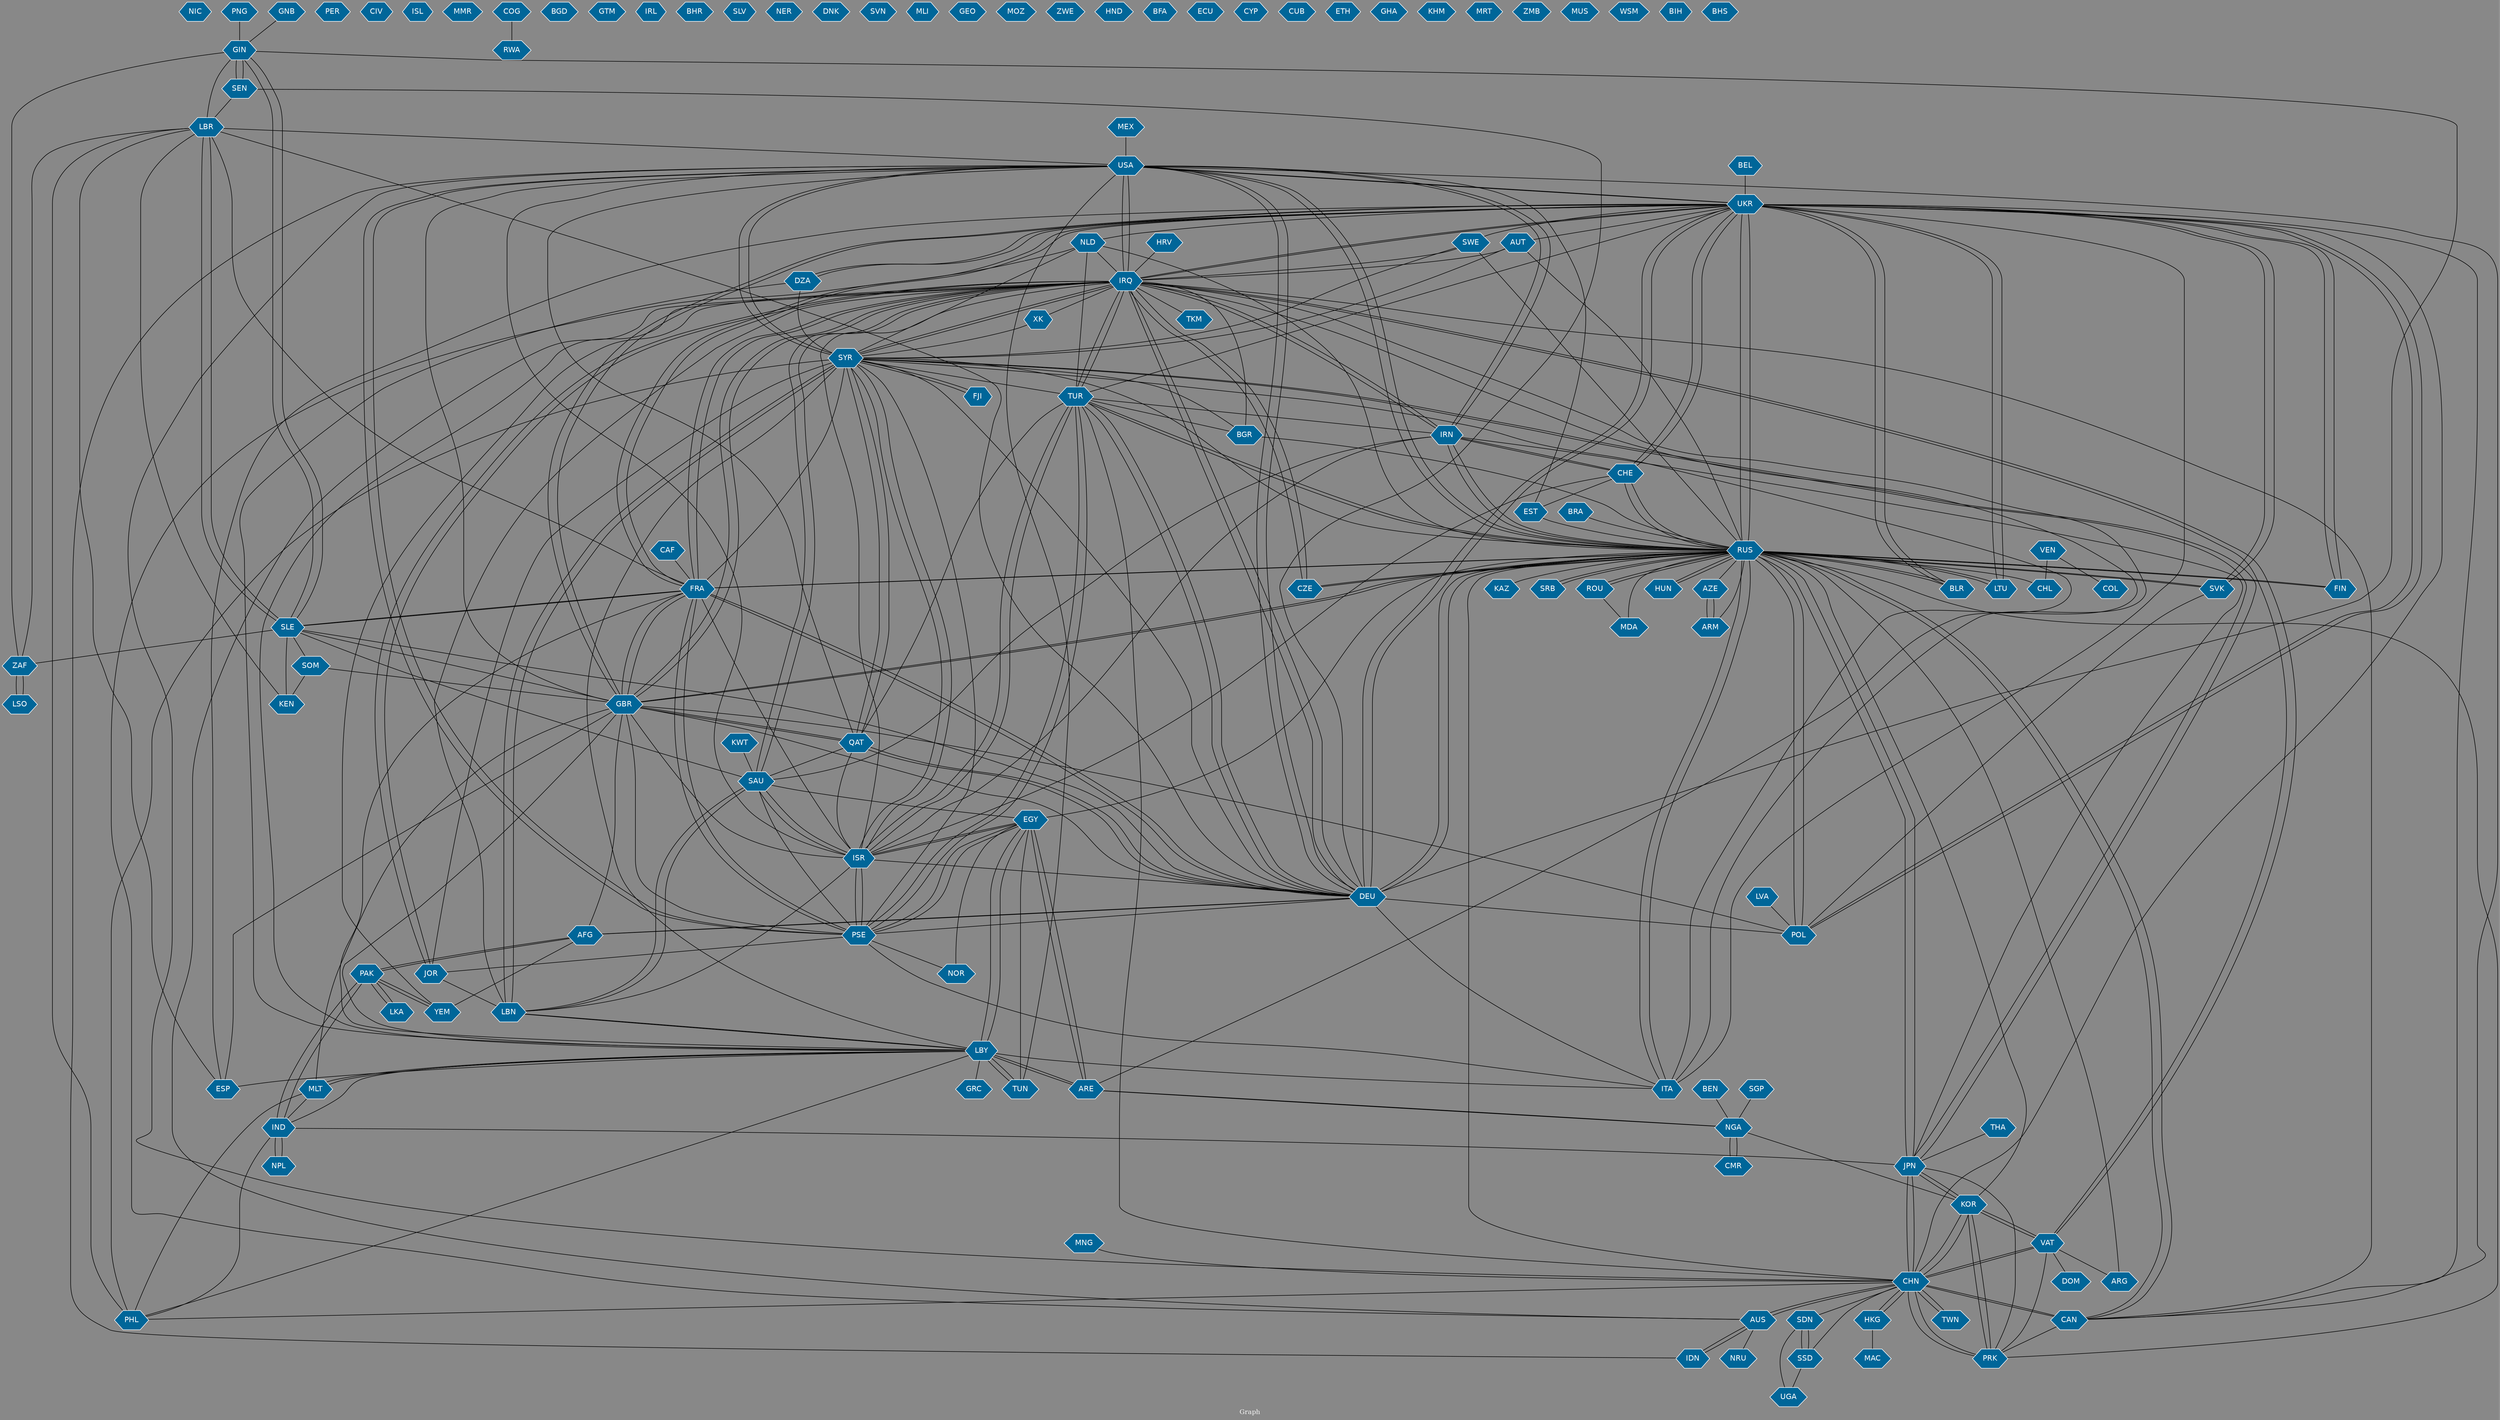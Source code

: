 // Countries together in item graph
graph {
	graph [bgcolor="#888888" fontcolor=white fontsize=12 label="Graph" outputorder=edgesfirst overlap=prism]
	node [color=white fillcolor="#006699" fontcolor=white fontname=Helvetica shape=hexagon style=filled]
	edge [arrowhead=open color=black fontcolor=white fontname=Courier fontsize=12]
		NIC [label=NIC]
		GIN [label=GIN]
		SEN [label=SEN]
		UKR [label=UKR]
		SDN [label=SDN]
		SSD [label=SSD]
		IRN [label=IRN]
		IRQ [label=IRQ]
		NLD [label=NLD]
		TUR [label=TUR]
		SYR [label=SYR]
		LBN [label=LBN]
		ISR [label=ISR]
		PSE [label=PSE]
		LBY [label=LBY]
		PAK [label=PAK]
		RUS [label=RUS]
		FRA [label=FRA]
		DEU [label=DEU]
		IND [label=IND]
		HUN [label=HUN]
		PRK [label=PRK]
		PER [label=PER]
		BRA [label=BRA]
		AFG [label=AFG]
		GBR [label=GBR]
		USA [label=USA]
		ZAF [label=ZAF]
		LSO [label=LSO]
		SAU [label=SAU]
		VEN [label=VEN]
		LBR [label=LBR]
		CHN [label=CHN]
		CIV [label=CIV]
		HKG [label=HKG]
		ISL [label=ISL]
		ITA [label=ITA]
		SLE [label=SLE]
		YEM [label=YEM]
		SOM [label=SOM]
		MMR [label=MMR]
		VAT [label=VAT]
		COG [label=COG]
		EGY [label=EGY]
		JPN [label=JPN]
		TKM [label=TKM]
		THA [label=THA]
		ROU [label=ROU]
		POL [label=POL]
		LKA [label=LKA]
		FIN [label=FIN]
		COL [label=COL]
		MLT [label=MLT]
		BGD [label=BGD]
		CHL [label=CHL]
		PHL [label=PHL]
		IDN [label=IDN]
		NGA [label=NGA]
		GTM [label=GTM]
		ARG [label=ARG]
		BLR [label=BLR]
		CAN [label=CAN]
		ESP [label=ESP]
		TWN [label=TWN]
		CAF [label=CAF]
		IRL [label=IRL]
		DZA [label=DZA]
		LTU [label=LTU]
		JOR [label=JOR]
		TUN [label=TUN]
		BGR [label=BGR]
		KAZ [label=KAZ]
		QAT [label=QAT]
		AUS [label=AUS]
		CHE [label=CHE]
		SGP [label=SGP]
		AUT [label=AUT]
		MNG [label=MNG]
		SWE [label=SWE]
		BHR [label=BHR]
		SLV [label=SLV]
		NER [label=NER]
		DNK [label=DNK]
		AZE [label=AZE]
		ARM [label=ARM]
		SVK [label=SVK]
		CZE [label=CZE]
		KEN [label=KEN]
		HRV [label=HRV]
		SVN [label=SVN]
		MLI [label=MLI]
		GRC [label=GRC]
		CMR [label=CMR]
		KOR [label=KOR]
		ARE [label=ARE]
		MAC [label=MAC]
		GEO [label=GEO]
		MOZ [label=MOZ]
		NOR [label=NOR]
		ZWE [label=ZWE]
		KWT [label=KWT]
		DOM [label=DOM]
		XK [label=XK]
		HND [label=HND]
		BFA [label=BFA]
		RWA [label=RWA]
		ECU [label=ECU]
		MDA [label=MDA]
		CYP [label=CYP]
		NPL [label=NPL]
		CUB [label=CUB]
		MEX [label=MEX]
		BEL [label=BEL]
		ETH [label=ETH]
		GHA [label=GHA]
		PNG [label=PNG]
		KHM [label=KHM]
		MRT [label=MRT]
		FJI [label=FJI]
		UGA [label=UGA]
		LVA [label=LVA]
		BEN [label=BEN]
		ZMB [label=ZMB]
		NRU [label=NRU]
		MUS [label=MUS]
		SRB [label=SRB]
		GNB [label=GNB]
		WSM [label=WSM]
		BIH [label=BIH]
		EST [label=EST]
		BHS [label=BHS]
			SVK -- RUS [weight=4]
			CAF -- FRA [weight=1]
			IRQ -- DEU [weight=3]
			IND -- JPN [weight=3]
			USA -- PSE [weight=2]
			TUR -- QAT [weight=2]
			GBR -- ISR [weight=1]
			CHN -- PRK [weight=1]
			COG -- RWA [weight=1]
			UKR -- AUT [weight=1]
			SEN -- DEU [weight=1]
			CHN -- SDN [weight=1]
			USA -- UKR [weight=3]
			DEU -- POL [weight=1]
			ISR -- QAT [weight=2]
			KOR -- PRK [weight=1]
			IRN -- IRQ [weight=5]
			USA -- IRQ [weight=18]
			TUR -- BGR [weight=1]
			AUT -- IRQ [weight=1]
			EGY -- PSE [weight=19]
			SEN -- LBR [weight=1]
			PSE -- SAU [weight=3]
			ESP -- UKR [weight=1]
			TUN -- LBY [weight=2]
			KOR -- VAT [weight=3]
			USA -- SYR [weight=4]
			CAN -- CHN [weight=10]
			BEL -- UKR [weight=2]
			PSE -- EGY [weight=18]
			MNG -- CHN [weight=1]
			LBN -- SYR [weight=6]
			ZAF -- LSO [weight=2]
			RUS -- SRB [weight=1]
			TUR -- IRQ [weight=5]
			AFG -- YEM [weight=2]
			PSE -- USA [weight=3]
			ARE -- LBY [weight=1]
			FRA -- DEU [weight=3]
			FRA -- LBR [weight=1]
			IDN -- AUS [weight=1]
			PHL -- LBR [weight=1]
			IRN -- RUS [weight=2]
			TUR -- PSE [weight=4]
			LBY -- FRA [weight=1]
			UKR -- SVK [weight=1]
			LTU -- UKR [weight=2]
			NLD -- AUS [weight=2]
			MEX -- USA [weight=1]
			CHN -- CAN [weight=3]
			VAT -- CHN [weight=3]
			QAT -- DEU [weight=1]
			FRA -- RUS [weight=4]
			GBR -- RUS [weight=2]
			RUS -- ARG [weight=1]
			POL -- RUS [weight=5]
			DZA -- UKR [weight=1]
			GIN -- LBR [weight=5]
			LBY -- ITA [weight=1]
			NPL -- IND [weight=2]
			SYR -- USA [weight=6]
			SYR -- IRQ [weight=5]
			RUS -- JPN [weight=7]
			IRQ -- AUS [weight=1]
			ISR -- SYR [weight=2]
			LBY -- PHL [weight=1]
			RUS -- FRA [weight=2]
			IRQ -- USA [weight=19]
			HKG -- MAC [weight=1]
			FRA -- IRQ [weight=3]
			RUS -- SVK [weight=1]
			QAT -- SYR [weight=1]
			RUS -- ROU [weight=1]
			SOM -- KEN [weight=1]
			DEU -- LBR [weight=1]
			EGY -- NOR [weight=1]
			RUS -- BLR [weight=2]
			IRQ -- BGR [weight=1]
			TUR -- IRN [weight=1]
			POL -- UKR [weight=1]
			LBY -- IND [weight=1]
			IND -- PHL [weight=1]
			PRK -- VAT [weight=1]
			PRK -- RUS [weight=1]
			TUR -- RUS [weight=1]
			UKR -- DZA [weight=1]
			IND -- NPL [weight=2]
			SLE -- ZAF [weight=1]
			SLE -- LBR [weight=10]
			IRQ -- XK [weight=1]
			ARE -- NGA [weight=1]
			BRA -- RUS [weight=1]
			TUR -- ISR [weight=3]
			RUS -- TUR [weight=3]
			CHN -- TUR [weight=1]
			PSE -- FRA [weight=2]
			TUR -- DEU [weight=2]
			CHN -- VAT [weight=2]
			SYR -- QAT [weight=1]
			UKR -- IRQ [weight=2]
			IND -- PAK [weight=4]
			CAN -- RUS [weight=1]
			ISR -- IRN [weight=1]
			SYR -- LBN [weight=9]
			MLT -- LBY [weight=1]
			RUS -- IRN [weight=1]
			SSD -- UGA [weight=1]
			XK -- SYR [weight=1]
			USA -- IRN [weight=2]
			ISR -- SAU [weight=2]
			PAK -- LKA [weight=2]
			AUT -- SYR [weight=1]
			EGY -- ISR [weight=4]
			ISR -- TUR [weight=4]
			GBR -- LBY [weight=2]
			JPN -- PRK [weight=1]
			BLR -- UKR [weight=3]
			CHN -- JPN [weight=4]
			GIN -- SLE [weight=4]
			KWT -- SAU [weight=1]
			IRQ -- SAU [weight=1]
			IRQ -- SYR [weight=1]
			PSE -- ISR [weight=89]
			ISR -- USA [weight=2]
			LBN -- LBY [weight=1]
			MLT -- IND [weight=1]
			AUS -- IDN [weight=1]
			VEN -- CHL [weight=2]
			PNG -- GIN [weight=2]
			RUS -- FIN [weight=6]
			BGR -- RUS [weight=1]
			ISR -- PSE [weight=95]
			SAU -- IRQ [weight=1]
			RUS -- CHL [weight=1]
			SGP -- NGA [weight=2]
			NLD -- RUS [weight=3]
			GIN -- DEU [weight=1]
			SRB -- RUS [weight=1]
			SYR -- JOR [weight=1]
			ARE -- IRQ [weight=1]
			DEU -- IRQ [weight=9]
			KEN -- SLE [weight=2]
			BEN -- NGA [weight=1]
			LBY -- MLT [weight=1]
			CHN -- SSD [weight=1]
			PRK -- KOR [weight=2]
			NLD -- SYR [weight=1]
			IRN -- SAU [weight=4]
			MLT -- GBR [weight=1]
			LBY -- EGY [weight=4]
			DEU -- SLE [weight=1]
			PSE -- NOR [weight=1]
			USA -- DEU [weight=1]
			NGA -- KOR [weight=1]
			LKA -- PAK [weight=1]
			UKR -- DEU [weight=18]
			EGY -- ARE [weight=2]
			USA -- CAN [weight=1]
			LBY -- LBN [weight=1]
			SSD -- SDN [weight=6]
			UKR -- CHN [weight=1]
			JPN -- KOR [weight=2]
			IRQ -- YEM [weight=2]
			IRQ -- VAT [weight=2]
			SYR -- BGR [weight=1]
			IRQ -- ITA [weight=3]
			CHE -- UKR [weight=1]
			SAU -- LBN [weight=2]
			ROU -- RUS [weight=1]
			FIN -- RUS [weight=7]
			USA -- CHN [weight=1]
			LBR -- SLE [weight=5]
			FRA -- UKR [weight=3]
			GNB -- GIN [weight=1]
			CHN -- HKG [weight=3]
			IRQ -- GBR [weight=1]
			SYR -- TUR [weight=1]
			CHE -- RUS [weight=3]
			IRQ -- TKM [weight=1]
			SLE -- GBR [weight=2]
			SYR -- DEU [weight=2]
			DEU -- GBR [weight=2]
			SYR -- ISR [weight=2]
			VAT -- ARG [weight=1]
			RUS -- DEU [weight=7]
			LBR -- USA [weight=2]
			EST -- RUS [weight=1]
			PSE -- JOR [weight=3]
			PAK -- IND [weight=1]
			PAK -- YEM [weight=1]
			SLE -- FRA [weight=1]
			PSE -- ITA [weight=1]
			AUT -- RUS [weight=1]
			QAT -- USA [weight=1]
			ARM -- RUS [weight=1]
			ZAF -- LBR [weight=1]
			CZE -- IRQ [weight=1]
			CHN -- AUS [weight=3]
			CHN -- TWN [weight=1]
			UKR -- TUR [weight=1]
			RUS -- POL [weight=13]
			GBR -- QAT [weight=1]
			SYR -- RUS [weight=1]
			SWE -- IRQ [weight=1]
			KOR -- CHN [weight=3]
			LBY -- IRQ [weight=1]
			NGA -- ARE [weight=1]
			TUN -- USA [weight=2]
			FIN -- UKR [weight=4]
			AUS -- NRU [weight=1]
			PAK -- AFG [weight=1]
			KEN -- LBR [weight=2]
			LBY -- ARE [weight=2]
			FRA -- GBR [weight=2]
			IRQ -- ISR [weight=1]
			KOR -- JPN [weight=1]
			UKR -- FIN [weight=1]
			SWE -- SYR [weight=1]
			CAN -- PRK [weight=3]
			IRQ -- UKR [weight=1]
			SWE -- RUS [weight=1]
			UKR -- CHE [weight=1]
			CHE -- IRN [weight=2]
			UKR -- GBR [weight=1]
			VAT -- DOM [weight=2]
			NGA -- CMR [weight=1]
			RUS -- CZE [weight=1]
			IRQ -- JOR [weight=1]
			LSO -- ZAF [weight=1]
			SVK -- POL [weight=1]
			SYR -- FRA [weight=1]
			RUS -- UKR [weight=133]
			LBR -- ESP [weight=1]
			PSE -- TUR [weight=5]
			IRN -- USA [weight=1]
			FRA -- PSE [weight=2]
			GBR -- POL [weight=1]
			QAT -- SAU [weight=2]
			DEU -- QAT [weight=1]
			IRQ -- FRA [weight=3]
			CHN -- KOR [weight=6]
			FRA -- SLE [weight=1]
			IRQ -- CZE [weight=1]
			GIN -- ZAF [weight=1]
			DEU -- UKR [weight=13]
			UKR -- RUS [weight=130]
			RUS -- KAZ [weight=1]
			ROU -- MDA [weight=1]
			UKR -- LTU [weight=1]
			LVA -- POL [weight=1]
			PSE -- SYR [weight=1]
			VEN -- COL [weight=2]
			RUS -- CHE [weight=6]
			UKR -- ITA [weight=3]
			HUN -- RUS [weight=2]
			LBY -- ESP [weight=1]
			DEU -- TUR [weight=2]
			SAU -- ISR [weight=2]
			KOR -- RUS [weight=1]
			RUS -- USA [weight=6]
			THA -- JPN [weight=2]
			FRA -- ISR [weight=2]
			ISR -- EGY [weight=8]
			AUS -- CHN [weight=5]
			IRQ -- TUR [weight=2]
			RUS -- CHN [weight=2]
			JPN -- IRN [weight=1]
			UKR -- FRA [weight=2]
			SAU -- EGY [weight=1]
			RUS -- LTU [weight=1]
			LTU -- RUS [weight=4]
			PRK -- CHN [weight=5]
			LBY -- TUN [weight=1]
			DEU -- PSE [weight=2]
			SEN -- GIN [weight=1]
			EGY -- TUN [weight=3]
			IRQ -- LBN [weight=1]
			UKR -- NLD [weight=1]
			MLT -- PHL [weight=1]
			GBR -- PSE [weight=6]
			SDN -- SSD [weight=8]
			JPN -- CHN [weight=5]
			IRQ -- CAN [weight=1]
			ARE -- EGY [weight=1]
			GIN -- SEN [weight=2]
			YEM -- PAK [weight=1]
			NLD -- IRQ [weight=1]
			FJI -- SYR [weight=2]
			AFG -- DEU [weight=1]
			IDN -- USA [weight=1]
			TWN -- CHN [weight=3]
			JOR -- IRQ [weight=1]
			JOR -- LBN [weight=1]
			DEU -- RUS [weight=14]
			IRQ -- IRN [weight=6]
			SYR -- FJI [weight=2]
			QAT -- GBR [weight=1]
			BLR -- RUS [weight=3]
			DEU -- ITA [weight=1]
			SLE -- SOM [weight=1]
			NLD -- TUR [weight=1]
			CHE -- ISR [weight=1]
			RUS -- MDA [weight=2]
			SLE -- GIN [weight=3]
			UKR -- USA [weight=8]
			USA -- RUS [weight=8]
			HKG -- CHN [weight=2]
			CHE -- EST [weight=1]
			RUS -- HUN [weight=1]
			GBR -- IRQ [weight=2]
			CMR -- NGA [weight=1]
			DEU -- AFG [weight=2]
			DEU -- FRA [weight=2]
			ITA -- RUS [weight=2]
			UKR -- POL [weight=7]
			ITA -- SYR [weight=1]
			UKR -- SWE [weight=1]
			GBR -- FRA [weight=1]
			VAT -- IRQ [weight=1]
			GBR -- AFG [weight=2]
			DZA -- LBY [weight=1]
			SOM -- GBR [weight=1]
			HRV -- IRQ [weight=1]
			RUS -- AZE [weight=2]
			VAT -- KOR [weight=5]
			ISR -- DEU [weight=1]
			RUS -- CAN [weight=1]
			EGY -- LBY [weight=3]
			ARM -- AZE [weight=3]
			SDN -- UGA [weight=1]
			SYR -- LBY [weight=1]
			UKR -- BLR [weight=1]
			AZE -- ARM [weight=1]
			EGY -- RUS [weight=2]
			UKR -- CAN [weight=2]
			LBN -- ISR [weight=1]
			SYR -- JPN [weight=1]
			LBY -- GRC [weight=1]
			JPN -- SYR [weight=5]
			GBR -- UKR [weight=2]
			SLE -- SAU [weight=1]
			SYR -- PHL [weight=4]
			CHN -- PHL [weight=3]
			RUS -- ITA [weight=1]
			SVK -- UKR [weight=1]
			JPN -- RUS [weight=1]
			DEU -- USA [weight=2]
			RUS -- GBR [weight=2]
			GBR -- ESP [weight=1]
			LBN -- SAU [weight=1]
			DZA -- SYR [weight=1]
			IRN -- CHE [weight=2]
			USA -- GBR [weight=1]
			AFG -- PAK [weight=1]
			EST -- USA [weight=1]
			CZE -- RUS [weight=1]
}
